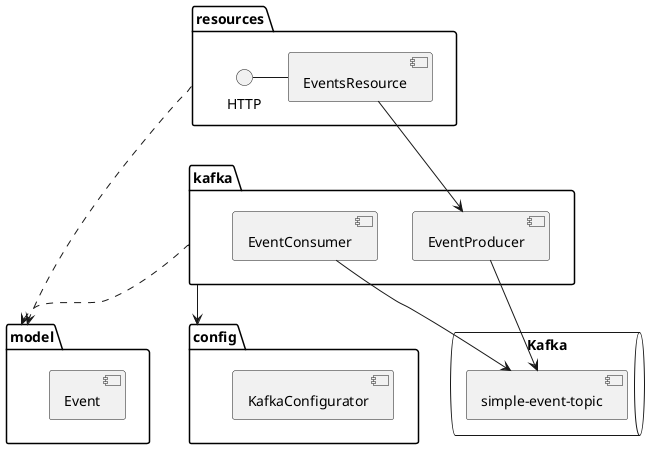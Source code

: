 @startuml
'https://plantuml.com/component-diagram


package "resources" {
  HTTP - [EventsResource]
}

package "kafka" {
  [EventProducer]
  [EventConsumer]
}

package "config" {
  [KafkaConfigurator]
}

package "model" {
  [Event]
}

queue "Kafka" {
  [simple-event-topic]
}

[EventsResource] --> [EventProducer]
kafka --> config
[EventProducer] --> [simple-event-topic]
[EventConsumer] --> [simple-event-topic]
resources ..> model
kafka ..> model

@enduml